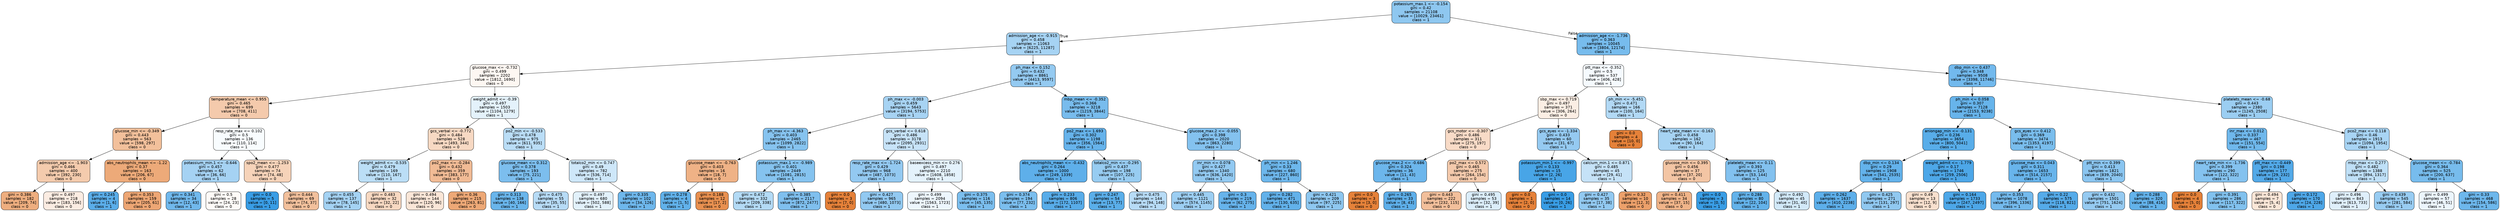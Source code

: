 digraph Tree {
node [shape=box, style="filled, rounded", color="black", fontname="helvetica"] ;
edge [fontname="helvetica"] ;
0 [label="potassium_max.1 <= -0.154\ngini = 0.42\nsamples = 21108\nvalue = [10029, 23461]\nclass = 1", fillcolor="#8ec7f0"] ;
1 [label="admission_age <= -0.915\ngini = 0.458\nsamples = 11063\nvalue = [6225, 11287]\nclass = 1", fillcolor="#a6d3f3"] ;
0 -> 1 [labeldistance=2.5, labelangle=45, headlabel="True"] ;
2 [label="glucose_max <= -0.732\ngini = 0.499\nsamples = 2202\nvalue = [1812, 1690]\nclass = 0", fillcolor="#fdf7f2"] ;
1 -> 2 ;
3 [label="temperature_mean <= 0.955\ngini = 0.465\nsamples = 699\nvalue = [708, 411]\nclass = 0", fillcolor="#f4caac"] ;
2 -> 3 ;
4 [label="glucose_min <= -0.349\ngini = 0.443\nsamples = 563\nvalue = [598, 297]\nclass = 0", fillcolor="#f2c09b"] ;
3 -> 4 ;
5 [label="admission_age <= -1.903\ngini = 0.466\nsamples = 400\nvalue = [392, 230]\nclass = 0", fillcolor="#f4cbad"] ;
4 -> 5 ;
6 [label="gini = 0.386\nsamples = 182\nvalue = [209, 74]\nclass = 0", fillcolor="#eeae7f"] ;
5 -> 6 ;
7 [label="gini = 0.497\nsamples = 218\nvalue = [183, 156]\nclass = 0", fillcolor="#fbece2"] ;
5 -> 7 ;
8 [label="abs_neutrophils_mean <= -1.22\ngini = 0.37\nsamples = 163\nvalue = [206, 67]\nclass = 0", fillcolor="#edaa79"] ;
4 -> 8 ;
9 [label="gini = 0.245\nsamples = 4\nvalue = [1, 6]\nclass = 1", fillcolor="#5aade9"] ;
8 -> 9 ;
10 [label="gini = 0.353\nsamples = 159\nvalue = [205, 61]\nclass = 0", fillcolor="#eda674"] ;
8 -> 10 ;
11 [label="resp_rate_max <= 0.102\ngini = 0.5\nsamples = 136\nvalue = [110, 114]\nclass = 1", fillcolor="#f8fcfe"] ;
3 -> 11 ;
12 [label="potassium_min.1 <= -0.646\ngini = 0.457\nsamples = 62\nvalue = [36, 66]\nclass = 1", fillcolor="#a5d2f3"] ;
11 -> 12 ;
13 [label="gini = 0.341\nsamples = 34\nvalue = [12, 43]\nclass = 1", fillcolor="#70b8ec"] ;
12 -> 13 ;
14 [label="gini = 0.5\nsamples = 28\nvalue = [24, 23]\nclass = 0", fillcolor="#fefaf7"] ;
12 -> 14 ;
15 [label="spo2_mean <= -1.253\ngini = 0.477\nsamples = 74\nvalue = [74, 48]\nclass = 0", fillcolor="#f6d3b9"] ;
11 -> 15 ;
16 [label="gini = 0.0\nsamples = 5\nvalue = [0, 11]\nclass = 1", fillcolor="#399de5"] ;
15 -> 16 ;
17 [label="gini = 0.444\nsamples = 69\nvalue = [74, 37]\nclass = 0", fillcolor="#f2c09c"] ;
15 -> 17 ;
18 [label="weight_admit <= -0.39\ngini = 0.497\nsamples = 1503\nvalue = [1104, 1279]\nclass = 1", fillcolor="#e4f2fb"] ;
2 -> 18 ;
19 [label="gcs_verbal <= -0.772\ngini = 0.484\nsamples = 528\nvalue = [493, 344]\nclass = 0", fillcolor="#f7d9c3"] ;
18 -> 19 ;
20 [label="weight_admit <= -0.535\ngini = 0.479\nsamples = 169\nvalue = [110, 167]\nclass = 1", fillcolor="#bbdef6"] ;
19 -> 20 ;
21 [label="gini = 0.455\nsamples = 137\nvalue = [78, 145]\nclass = 1", fillcolor="#a4d2f3"] ;
20 -> 21 ;
22 [label="gini = 0.483\nsamples = 32\nvalue = [32, 22]\nclass = 0", fillcolor="#f7d8c1"] ;
20 -> 22 ;
23 [label="po2_max <= -0.284\ngini = 0.432\nsamples = 359\nvalue = [383, 177]\nclass = 0", fillcolor="#f1bb95"] ;
19 -> 23 ;
24 [label="gini = 0.494\nsamples = 144\nvalue = [120, 96]\nclass = 0", fillcolor="#fae6d7"] ;
23 -> 24 ;
25 [label="gini = 0.36\nsamples = 215\nvalue = [263, 81]\nclass = 0", fillcolor="#eda876"] ;
23 -> 25 ;
26 [label="po2_min <= -0.533\ngini = 0.478\nsamples = 975\nvalue = [611, 935]\nclass = 1", fillcolor="#baddf6"] ;
18 -> 26 ;
27 [label="glucose_mean <= 0.312\ngini = 0.378\nsamples = 193\nvalue = [75, 221]\nclass = 1", fillcolor="#7cbeee"] ;
26 -> 27 ;
28 [label="gini = 0.313\nsamples = 138\nvalue = [40, 166]\nclass = 1", fillcolor="#69b5eb"] ;
27 -> 28 ;
29 [label="gini = 0.475\nsamples = 55\nvalue = [35, 55]\nclass = 1", fillcolor="#b7dbf6"] ;
27 -> 29 ;
30 [label="totalco2_min <= 0.747\ngini = 0.49\nsamples = 782\nvalue = [536, 714]\nclass = 1", fillcolor="#cee7f9"] ;
26 -> 30 ;
31 [label="gini = 0.497\nsamples = 680\nvalue = [502, 588]\nclass = 1", fillcolor="#e2f1fb"] ;
30 -> 31 ;
32 [label="gini = 0.335\nsamples = 102\nvalue = [34, 126]\nclass = 1", fillcolor="#6eb7ec"] ;
30 -> 32 ;
33 [label="ph_max <= 0.152\ngini = 0.432\nsamples = 8861\nvalue = [4413, 9597]\nclass = 1", fillcolor="#94caf1"] ;
1 -> 33 ;
34 [label="ph_max <= -0.003\ngini = 0.459\nsamples = 5643\nvalue = [3194, 5753]\nclass = 1", fillcolor="#a7d3f3"] ;
33 -> 34 ;
35 [label="ph_max <= -4.363\ngini = 0.403\nsamples = 2465\nvalue = [1099, 2822]\nclass = 1", fillcolor="#86c3ef"] ;
34 -> 35 ;
36 [label="glucose_mean <= -0.763\ngini = 0.403\nsamples = 16\nvalue = [18, 7]\nclass = 0", fillcolor="#efb286"] ;
35 -> 36 ;
37 [label="gini = 0.278\nsamples = 4\nvalue = [1, 5]\nclass = 1", fillcolor="#61b1ea"] ;
36 -> 37 ;
38 [label="gini = 0.188\nsamples = 12\nvalue = [17, 2]\nclass = 0", fillcolor="#e89050"] ;
36 -> 38 ;
39 [label="potassium_max.1 <= -0.989\ngini = 0.401\nsamples = 2449\nvalue = [1081, 2815]\nclass = 1", fillcolor="#85c3ef"] ;
35 -> 39 ;
40 [label="gini = 0.472\nsamples = 332\nvalue = [209, 338]\nclass = 1", fillcolor="#b3daf5"] ;
39 -> 40 ;
41 [label="gini = 0.385\nsamples = 2117\nvalue = [872, 2477]\nclass = 1", fillcolor="#7fbfee"] ;
39 -> 41 ;
42 [label="gcs_verbal <= 0.618\ngini = 0.486\nsamples = 3178\nvalue = [2095, 2931]\nclass = 1", fillcolor="#c7e3f8"] ;
34 -> 42 ;
43 [label="resp_rate_max <= -1.724\ngini = 0.429\nsamples = 968\nvalue = [487, 1073]\nclass = 1", fillcolor="#93c9f1"] ;
42 -> 43 ;
44 [label="gini = 0.0\nsamples = 3\nvalue = [7, 0]\nclass = 0", fillcolor="#e58139"] ;
43 -> 44 ;
45 [label="gini = 0.427\nsamples = 965\nvalue = [480, 1073]\nclass = 1", fillcolor="#92c9f1"] ;
43 -> 45 ;
46 [label="baseexcess_min <= 0.276\ngini = 0.497\nsamples = 2210\nvalue = [1608, 1858]\nclass = 1", fillcolor="#e4f2fc"] ;
42 -> 46 ;
47 [label="gini = 0.499\nsamples = 2094\nvalue = [1563, 1723]\nclass = 1", fillcolor="#edf6fd"] ;
46 -> 47 ;
48 [label="gini = 0.375\nsamples = 116\nvalue = [45, 135]\nclass = 1", fillcolor="#7bbeee"] ;
46 -> 48 ;
49 [label="mbp_mean <= -0.352\ngini = 0.366\nsamples = 3218\nvalue = [1219, 3844]\nclass = 1", fillcolor="#78bced"] ;
33 -> 49 ;
50 [label="po2_max <= 1.693\ngini = 0.302\nsamples = 1198\nvalue = [356, 1564]\nclass = 1", fillcolor="#66b3eb"] ;
49 -> 50 ;
51 [label="abs_neutrophils_mean <= -0.432\ngini = 0.264\nsamples = 1000\nvalue = [249, 1339]\nclass = 1", fillcolor="#5eafea"] ;
50 -> 51 ;
52 [label="gini = 0.374\nsamples = 194\nvalue = [77, 232]\nclass = 1", fillcolor="#7bbeee"] ;
51 -> 52 ;
53 [label="gini = 0.233\nsamples = 806\nvalue = [172, 1107]\nclass = 1", fillcolor="#58ace9"] ;
51 -> 53 ;
54 [label="totalco2_min <= -0.295\ngini = 0.437\nsamples = 198\nvalue = [107, 225]\nclass = 1", fillcolor="#97ccf1"] ;
50 -> 54 ;
55 [label="gini = 0.247\nsamples = 54\nvalue = [13, 77]\nclass = 1", fillcolor="#5aaee9"] ;
54 -> 55 ;
56 [label="gini = 0.475\nsamples = 144\nvalue = [94, 148]\nclass = 1", fillcolor="#b7dbf6"] ;
54 -> 56 ;
57 [label="glucose_max.2 <= -0.055\ngini = 0.398\nsamples = 2020\nvalue = [863, 2280]\nclass = 1", fillcolor="#84c2ef"] ;
49 -> 57 ;
58 [label="inr_min <= 0.078\ngini = 0.427\nsamples = 1340\nvalue = [636, 1420]\nclass = 1", fillcolor="#92c9f1"] ;
57 -> 58 ;
59 [label="gini = 0.445\nsamples = 1121\nvalue = [574, 1145]\nclass = 1", fillcolor="#9ccef2"] ;
58 -> 59 ;
60 [label="gini = 0.3\nsamples = 219\nvalue = [62, 275]\nclass = 1", fillcolor="#66b3eb"] ;
58 -> 60 ;
61 [label="ph_min <= 1.246\ngini = 0.33\nsamples = 680\nvalue = [227, 860]\nclass = 1", fillcolor="#6db7ec"] ;
57 -> 61 ;
62 [label="gini = 0.282\nsamples = 471\nvalue = [130, 635]\nclass = 1", fillcolor="#62b1ea"] ;
61 -> 62 ;
63 [label="gini = 0.421\nsamples = 209\nvalue = [97, 225]\nclass = 1", fillcolor="#8ec7f0"] ;
61 -> 63 ;
64 [label="admission_age <= -1.736\ngini = 0.363\nsamples = 10045\nvalue = [3804, 12174]\nclass = 1", fillcolor="#77bced"] ;
0 -> 64 [labeldistance=2.5, labelangle=-45, headlabel="False"] ;
65 [label="ptt_max <= -0.352\ngini = 0.5\nsamples = 537\nvalue = [406, 428]\nclass = 1", fillcolor="#f5fafe"] ;
64 -> 65 ;
66 [label="sbp_max <= 0.719\ngini = 0.497\nsamples = 371\nvalue = [306, 264]\nclass = 0", fillcolor="#fbeee4"] ;
65 -> 66 ;
67 [label="gcs_motor <= -0.307\ngini = 0.486\nsamples = 311\nvalue = [275, 197]\nclass = 0", fillcolor="#f8dbc7"] ;
66 -> 67 ;
68 [label="glucose_max.2 <= -0.686\ngini = 0.324\nsamples = 36\nvalue = [11, 43]\nclass = 1", fillcolor="#6cb6ec"] ;
67 -> 68 ;
69 [label="gini = 0.0\nsamples = 3\nvalue = [3, 0]\nclass = 0", fillcolor="#e58139"] ;
68 -> 69 ;
70 [label="gini = 0.265\nsamples = 33\nvalue = [8, 43]\nclass = 1", fillcolor="#5eafea"] ;
68 -> 70 ;
71 [label="po2_max <= 0.572\ngini = 0.465\nsamples = 275\nvalue = [264, 154]\nclass = 0", fillcolor="#f4caac"] ;
67 -> 71 ;
72 [label="gini = 0.443\nsamples = 222\nvalue = [232, 115]\nclass = 0", fillcolor="#f2bf9b"] ;
71 -> 72 ;
73 [label="gini = 0.495\nsamples = 53\nvalue = [32, 39]\nclass = 1", fillcolor="#dbedfa"] ;
71 -> 73 ;
74 [label="gcs_eyes <= -1.334\ngini = 0.433\nsamples = 60\nvalue = [31, 67]\nclass = 1", fillcolor="#95caf1"] ;
66 -> 74 ;
75 [label="potassium_min.1 <= -0.997\ngini = 0.133\nsamples = 15\nvalue = [2, 26]\nclass = 1", fillcolor="#48a5e7"] ;
74 -> 75 ;
76 [label="gini = 0.0\nsamples = 1\nvalue = [2, 0]\nclass = 0", fillcolor="#e58139"] ;
75 -> 76 ;
77 [label="gini = 0.0\nsamples = 14\nvalue = [0, 26]\nclass = 1", fillcolor="#399de5"] ;
75 -> 77 ;
78 [label="calcium_min.1 <= 0.871\ngini = 0.485\nsamples = 45\nvalue = [29, 41]\nclass = 1", fillcolor="#c5e2f7"] ;
74 -> 78 ;
79 [label="gini = 0.427\nsamples = 35\nvalue = [17, 38]\nclass = 1", fillcolor="#92c9f1"] ;
78 -> 79 ;
80 [label="gini = 0.32\nsamples = 10\nvalue = [12, 3]\nclass = 0", fillcolor="#eca06a"] ;
78 -> 80 ;
81 [label="ph_min <= -5.451\ngini = 0.471\nsamples = 166\nvalue = [100, 164]\nclass = 1", fillcolor="#b2d9f5"] ;
65 -> 81 ;
82 [label="gini = 0.0\nsamples = 4\nvalue = [10, 0]\nclass = 0", fillcolor="#e58139"] ;
81 -> 82 ;
83 [label="heart_rate_mean <= -0.163\ngini = 0.458\nsamples = 162\nvalue = [90, 164]\nclass = 1", fillcolor="#a6d3f3"] ;
81 -> 83 ;
84 [label="glucose_min <= 0.395\ngini = 0.456\nsamples = 37\nvalue = [37, 20]\nclass = 0", fillcolor="#f3c5a4"] ;
83 -> 84 ;
85 [label="gini = 0.411\nsamples = 34\nvalue = [37, 15]\nclass = 0", fillcolor="#f0b489"] ;
84 -> 85 ;
86 [label="gini = 0.0\nsamples = 3\nvalue = [0, 5]\nclass = 1", fillcolor="#399de5"] ;
84 -> 86 ;
87 [label="platelets_mean <= 0.11\ngini = 0.393\nsamples = 125\nvalue = [53, 144]\nclass = 1", fillcolor="#82c1ef"] ;
83 -> 87 ;
88 [label="gini = 0.288\nsamples = 80\nvalue = [22, 104]\nclass = 1", fillcolor="#63b2ea"] ;
87 -> 88 ;
89 [label="gini = 0.492\nsamples = 45\nvalue = [31, 40]\nclass = 1", fillcolor="#d2e9f9"] ;
87 -> 89 ;
90 [label="dbp_min <= 0.437\ngini = 0.348\nsamples = 9508\nvalue = [3398, 11746]\nclass = 1", fillcolor="#72b9ed"] ;
64 -> 90 ;
91 [label="ph_min <= 0.058\ngini = 0.307\nsamples = 7128\nvalue = [2153, 9238]\nclass = 1", fillcolor="#67b4eb"] ;
90 -> 91 ;
92 [label="aniongap_min <= -0.131\ngini = 0.236\nsamples = 3654\nvalue = [800, 5041]\nclass = 1", fillcolor="#58ade9"] ;
91 -> 92 ;
93 [label="dbp_min <= 0.134\ngini = 0.29\nsamples = 1908\nvalue = [541, 2535]\nclass = 1", fillcolor="#63b2eb"] ;
92 -> 93 ;
94 [label="gini = 0.262\nsamples = 1637\nvalue = [410, 2238]\nclass = 1", fillcolor="#5dafea"] ;
93 -> 94 ;
95 [label="gini = 0.425\nsamples = 271\nvalue = [131, 297]\nclass = 1", fillcolor="#90c8f0"] ;
93 -> 95 ;
96 [label="weight_admit <= -1.779\ngini = 0.17\nsamples = 1746\nvalue = [259, 2506]\nclass = 1", fillcolor="#4da7e8"] ;
92 -> 96 ;
97 [label="gini = 0.49\nsamples = 13\nvalue = [12, 9]\nclass = 0", fillcolor="#f8e0ce"] ;
96 -> 97 ;
98 [label="gini = 0.164\nsamples = 1733\nvalue = [247, 2497]\nclass = 1", fillcolor="#4da7e8"] ;
96 -> 98 ;
99 [label="gcs_eyes <= 0.412\ngini = 0.369\nsamples = 3474\nvalue = [1353, 4197]\nclass = 1", fillcolor="#79bded"] ;
91 -> 99 ;
100 [label="glucose_max <= 0.043\ngini = 0.311\nsamples = 1653\nvalue = [514, 2157]\nclass = 1", fillcolor="#68b4eb"] ;
99 -> 100 ;
101 [label="gini = 0.353\nsamples = 1078\nvalue = [396, 1336]\nclass = 1", fillcolor="#74baed"] ;
100 -> 101 ;
102 [label="gini = 0.22\nsamples = 575\nvalue = [118, 821]\nclass = 1", fillcolor="#55abe9"] ;
100 -> 102 ;
103 [label="ptt_min <= 0.399\ngini = 0.413\nsamples = 1821\nvalue = [839, 2040]\nclass = 1", fillcolor="#8ac5f0"] ;
99 -> 103 ;
104 [label="gini = 0.432\nsamples = 1501\nvalue = [751, 1624]\nclass = 1", fillcolor="#95caf1"] ;
103 -> 104 ;
105 [label="gini = 0.288\nsamples = 320\nvalue = [88, 416]\nclass = 1", fillcolor="#63b2ea"] ;
103 -> 105 ;
106 [label="platelets_mean <= -0.68\ngini = 0.443\nsamples = 2380\nvalue = [1245, 2508]\nclass = 1", fillcolor="#9bcef2"] ;
90 -> 106 ;
107 [label="inr_max <= 0.012\ngini = 0.337\nsamples = 467\nvalue = [151, 554]\nclass = 1", fillcolor="#6fb8ec"] ;
106 -> 107 ;
108 [label="heart_rate_min <= -1.736\ngini = 0.399\nsamples = 290\nvalue = [122, 322]\nclass = 1", fillcolor="#84c2ef"] ;
107 -> 108 ;
109 [label="gini = 0.0\nsamples = 4\nvalue = [5, 0]\nclass = 0", fillcolor="#e58139"] ;
108 -> 109 ;
110 [label="gini = 0.391\nsamples = 286\nvalue = [117, 322]\nclass = 1", fillcolor="#81c1ee"] ;
108 -> 110 ;
111 [label="ptt_max <= -0.449\ngini = 0.198\nsamples = 177\nvalue = [29, 232]\nclass = 1", fillcolor="#52a9e8"] ;
107 -> 111 ;
112 [label="gini = 0.494\nsamples = 7\nvalue = [5, 4]\nclass = 0", fillcolor="#fae6d7"] ;
111 -> 112 ;
113 [label="gini = 0.172\nsamples = 170\nvalue = [24, 228]\nclass = 1", fillcolor="#4ea7e8"] ;
111 -> 113 ;
114 [label="pco2_max <= 0.118\ngini = 0.46\nsamples = 1913\nvalue = [1094, 1954]\nclass = 1", fillcolor="#a8d4f4"] ;
106 -> 114 ;
115 [label="mbp_max <= 0.277\ngini = 0.482\nsamples = 1388\nvalue = [894, 1317]\nclass = 1", fillcolor="#bfe0f7"] ;
114 -> 115 ;
116 [label="gini = 0.496\nsamples = 843\nvalue = [613, 733]\nclass = 1", fillcolor="#dfeffb"] ;
115 -> 116 ;
117 [label="gini = 0.439\nsamples = 545\nvalue = [281, 584]\nclass = 1", fillcolor="#98ccf2"] ;
115 -> 117 ;
118 [label="glucose_mean <= -0.784\ngini = 0.364\nsamples = 525\nvalue = [200, 637]\nclass = 1", fillcolor="#77bced"] ;
114 -> 118 ;
119 [label="gini = 0.499\nsamples = 57\nvalue = [46, 51]\nclass = 1", fillcolor="#ecf5fc"] ;
118 -> 119 ;
120 [label="gini = 0.33\nsamples = 468\nvalue = [154, 586]\nclass = 1", fillcolor="#6db7ec"] ;
118 -> 120 ;
}